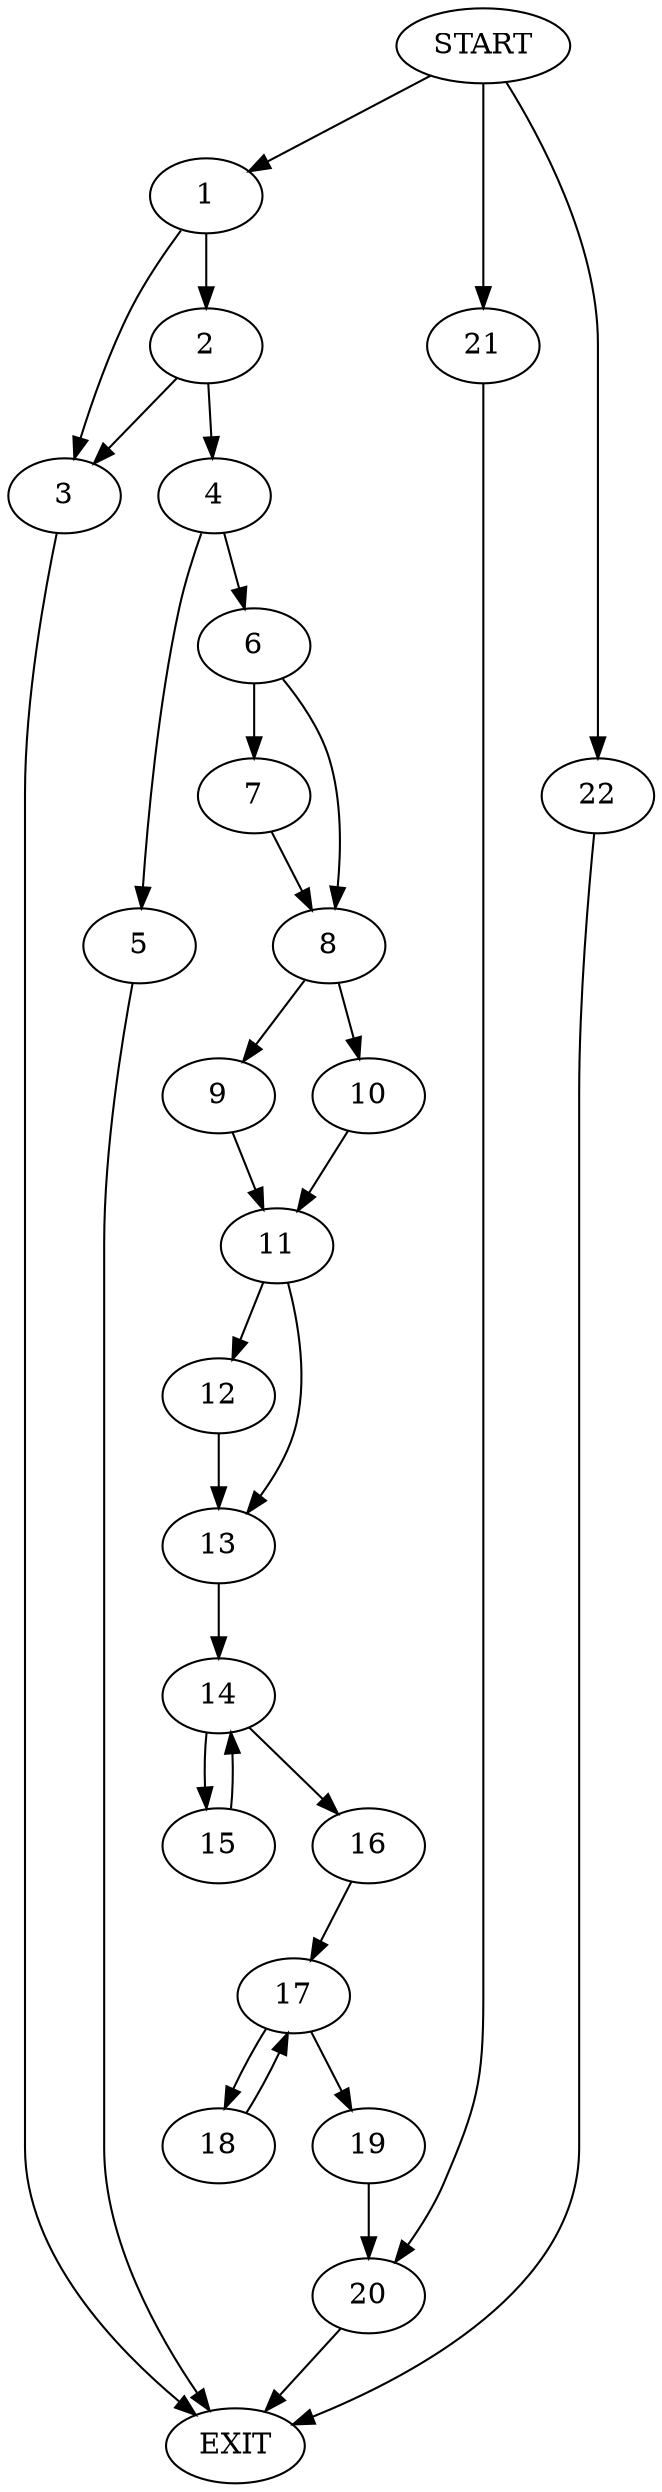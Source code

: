 digraph {
0 [label="START"]
23 [label="EXIT"]
0 -> 1
1 -> 2
1 -> 3
3 -> 23
2 -> 4
2 -> 3
4 -> 5
4 -> 6
6 -> 7
6 -> 8
5 -> 23
7 -> 8
8 -> 9
8 -> 10
10 -> 11
9 -> 11
11 -> 12
11 -> 13
12 -> 13
13 -> 14
14 -> 15
14 -> 16
15 -> 14
16 -> 17
17 -> 18
17 -> 19
19 -> 20
18 -> 17
20 -> 23
0 -> 21
21 -> 20
0 -> 22
22 -> 23
}
